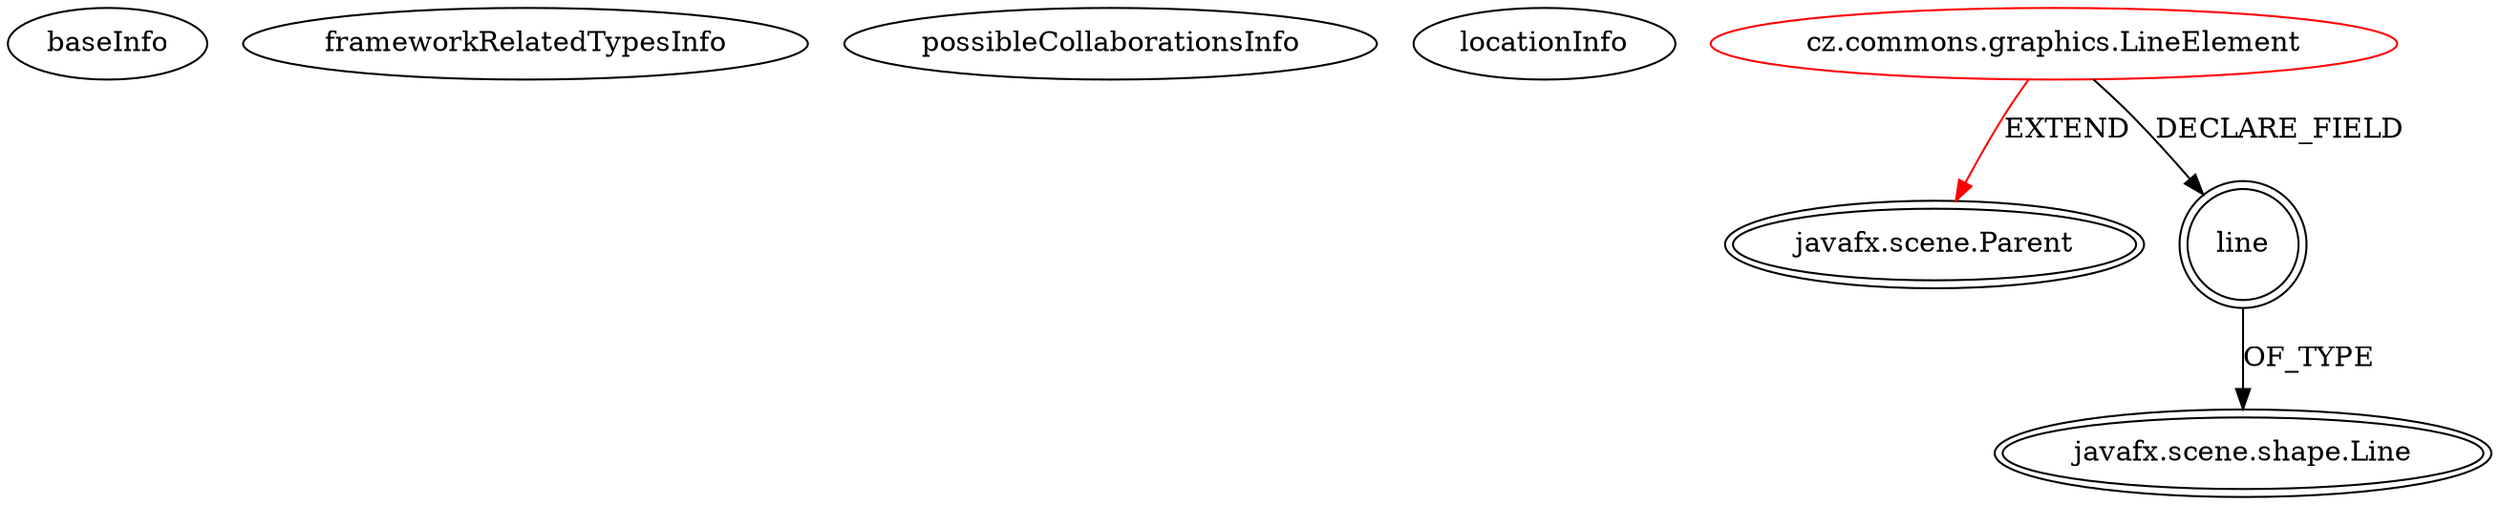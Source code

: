 digraph {
baseInfo[graphId=930,category="extension_graph",isAnonymous=false,possibleRelation=false]
frameworkRelatedTypesInfo[0="javafx.scene.Parent"]
possibleCollaborationsInfo[]
locationInfo[projectName="Maxxa-MT-common",filePath="/Maxxa-MT-common/MT-common-master/src/cz/commons/graphics/LineElement.java",contextSignature="LineElement",graphId="930"]
0[label="cz.commons.graphics.LineElement",vertexType="ROOT_CLIENT_CLASS_DECLARATION",isFrameworkType=false,color=red]
1[label="javafx.scene.Parent",vertexType="FRAMEWORK_CLASS_TYPE",isFrameworkType=true,peripheries=2]
2[label="line",vertexType="FIELD_DECLARATION",isFrameworkType=true,peripheries=2,shape=circle]
3[label="javafx.scene.shape.Line",vertexType="FRAMEWORK_CLASS_TYPE",isFrameworkType=true,peripheries=2]
0->1[label="EXTEND",color=red]
0->2[label="DECLARE_FIELD"]
2->3[label="OF_TYPE"]
}
